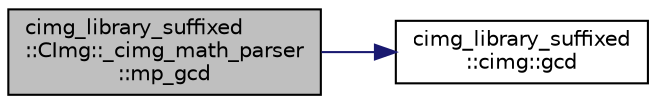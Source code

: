 digraph "cimg_library_suffixed::CImg::_cimg_math_parser::mp_gcd"
{
  edge [fontname="Helvetica",fontsize="10",labelfontname="Helvetica",labelfontsize="10"];
  node [fontname="Helvetica",fontsize="10",shape=record];
  rankdir="LR";
  Node476 [label="cimg_library_suffixed\l::CImg::_cimg_math_parser\l::mp_gcd",height=0.2,width=0.4,color="black", fillcolor="grey75", style="filled", fontcolor="black"];
  Node476 -> Node477 [color="midnightblue",fontsize="10",style="solid",fontname="Helvetica"];
  Node477 [label="cimg_library_suffixed\l::cimg::gcd",height=0.2,width=0.4,color="black", fillcolor="white", style="filled",URL="$namespacecimg__library__suffixed_1_1cimg.html#accbccc3f867ba4a2f5a3713761e7b1b2",tooltip="Calculate greatest common divisor. "];
}
